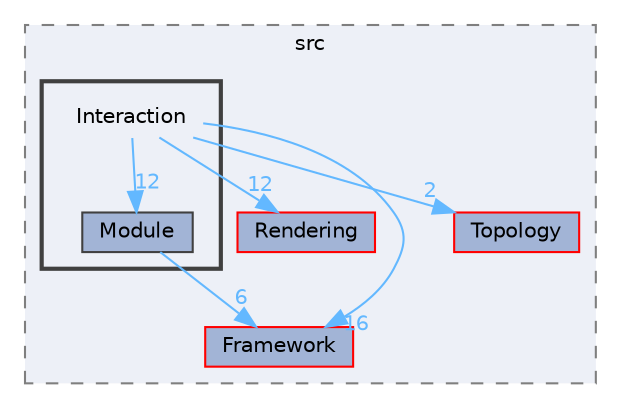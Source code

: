 digraph "E:/Peridyno/peridyno/src/Interaction"
{
 // LATEX_PDF_SIZE
  bgcolor="transparent";
  edge [fontname=Helvetica,fontsize=10,labelfontname=Helvetica,labelfontsize=10];
  node [fontname=Helvetica,fontsize=10,shape=box,height=0.2,width=0.4];
  compound=true
  subgraph clusterdir_9ff22b279fca3cb014c234517e61ce6a {
    graph [ bgcolor="#edf0f7", pencolor="grey50", label="src", fontname=Helvetica,fontsize=10 style="filled,dashed", URL="dir_9ff22b279fca3cb014c234517e61ce6a.html",tooltip=""]
  dir_0a5d901ffa28d51286754f85d80379d0 [label="Rendering", fillcolor="#a2b4d6", color="red", style="filled", URL="dir_0a5d901ffa28d51286754f85d80379d0.html",tooltip=""];
  dir_c2c045169feb12a9231cac4869e44751 [label="Framework", fillcolor="#a2b4d6", color="red", style="filled", URL="dir_c2c045169feb12a9231cac4869e44751.html",tooltip=""];
  dir_d79986e58178c8ff2b3bf391fc431f24 [label="Topology", fillcolor="#a2b4d6", color="red", style="filled", URL="dir_d79986e58178c8ff2b3bf391fc431f24.html",tooltip=""];
  subgraph clusterdir_bf8f51174f29c4d64db2e836968b79b6 {
    graph [ bgcolor="#edf0f7", pencolor="grey25", label="", fontname=Helvetica,fontsize=10 style="filled,bold", URL="dir_bf8f51174f29c4d64db2e836968b79b6.html",tooltip=""]
    dir_bf8f51174f29c4d64db2e836968b79b6 [shape=plaintext, label="Interaction"];
  dir_cc80a1e39c0be56e4f09026bf83b7fb3 [label="Module", fillcolor="#a2b4d6", color="grey25", style="filled", URL="dir_cc80a1e39c0be56e4f09026bf83b7fb3.html",tooltip=""];
  }
  }
  dir_bf8f51174f29c4d64db2e836968b79b6->dir_0a5d901ffa28d51286754f85d80379d0 [headlabel="12", labeldistance=1.5 headhref="dir_000031_000065.html" href="dir_000031_000065.html" color="steelblue1" fontcolor="steelblue1"];
  dir_bf8f51174f29c4d64db2e836968b79b6->dir_c2c045169feb12a9231cac4869e44751 [headlabel="16", labeldistance=1.5 headhref="dir_000031_000022.html" href="dir_000031_000022.html" color="steelblue1" fontcolor="steelblue1"];
  dir_bf8f51174f29c4d64db2e836968b79b6->dir_cc80a1e39c0be56e4f09026bf83b7fb3 [headlabel="12", labeldistance=1.5 headhref="dir_000031_000045.html" href="dir_000031_000045.html" color="steelblue1" fontcolor="steelblue1"];
  dir_bf8f51174f29c4d64db2e836968b79b6->dir_d79986e58178c8ff2b3bf391fc431f24 [headlabel="2", labeldistance=1.5 headhref="dir_000031_000074.html" href="dir_000031_000074.html" color="steelblue1" fontcolor="steelblue1"];
  dir_cc80a1e39c0be56e4f09026bf83b7fb3->dir_c2c045169feb12a9231cac4869e44751 [headlabel="6", labeldistance=1.5 headhref="dir_000045_000022.html" href="dir_000045_000022.html" color="steelblue1" fontcolor="steelblue1"];
}
